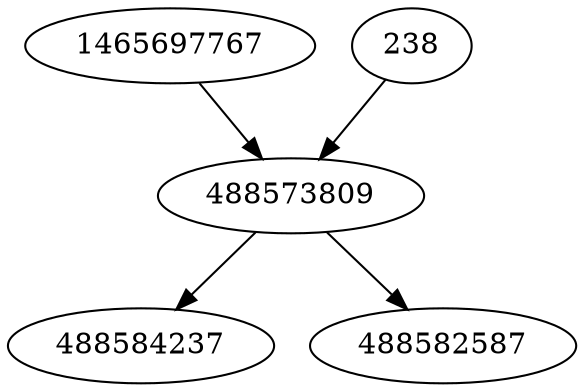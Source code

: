 strict digraph  {
1465697767;
488584237;
238;
488573809;
488582587;
1465697767 -> 488573809;
238 -> 488573809;
488573809 -> 488584237;
488573809 -> 488582587;
}
